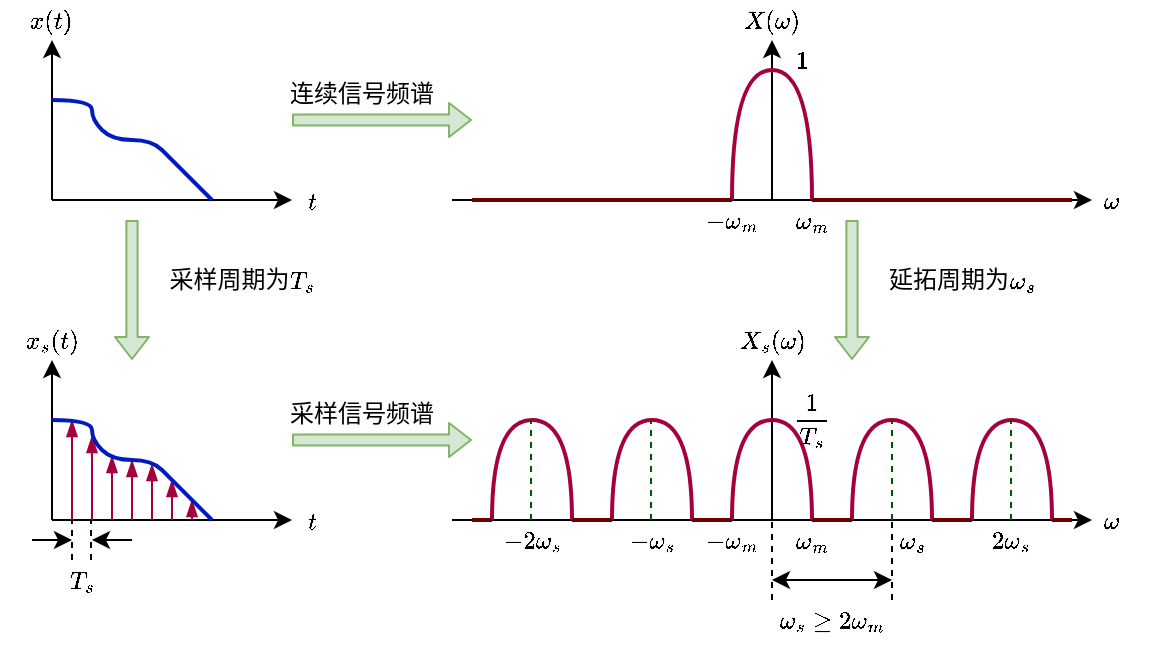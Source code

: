<mxfile version="12.0.2" type="device" pages="1"><diagram id="0b1_GJxsiwpLDWILwqrh" name="Page-1"><mxGraphModel dx="853" dy="449" grid="1" gridSize="10" guides="1" tooltips="1" connect="1" arrows="1" fold="1" page="1" pageScale="1" pageWidth="827" pageHeight="1169" math="1" shadow="0"><root><mxCell id="0"/><mxCell id="1" parent="0"/><mxCell id="SapMOyigcL1GqPXy-j2F-1" value="" style="endArrow=classic;html=1;fontFamily=Lucida Console;" parent="1" edge="1"><mxGeometry width="50" height="50" relative="1" as="geometry"><mxPoint x="200" y="240" as="sourcePoint"/><mxPoint x="200" y="160" as="targetPoint"/></mxGeometry></mxCell><mxCell id="SapMOyigcL1GqPXy-j2F-2" value="" style="endArrow=classic;html=1;fontFamily=Lucida Console;" parent="1" edge="1"><mxGeometry width="50" height="50" relative="1" as="geometry"><mxPoint x="200" y="240" as="sourcePoint"/><mxPoint x="320" y="240" as="targetPoint"/></mxGeometry></mxCell><mxCell id="SapMOyigcL1GqPXy-j2F-3" value="" style="curved=1;endArrow=none;html=1;endFill=0;strokeWidth=2;fillColor=#0050ef;strokeColor=#001DBC;fontFamily=Lucida Console;" parent="1" edge="1"><mxGeometry width="50" height="50" relative="1" as="geometry"><mxPoint x="200" y="190" as="sourcePoint"/><mxPoint x="280" y="240" as="targetPoint"/><Array as="points"><mxPoint x="220" y="190"/><mxPoint x="220" y="200"/><mxPoint x="230" y="210"/><mxPoint x="250" y="210"/><mxPoint x="260" y="220"/></Array></mxGeometry></mxCell><mxCell id="SapMOyigcL1GqPXy-j2F-4" value="" style="endArrow=classic;html=1;fontFamily=Lucida Console;" parent="1" edge="1"><mxGeometry width="50" height="50" relative="1" as="geometry"><mxPoint x="560.0" y="240" as="sourcePoint"/><mxPoint x="560.0" y="160" as="targetPoint"/></mxGeometry></mxCell><mxCell id="SapMOyigcL1GqPXy-j2F-5" value="" style="endArrow=classic;html=1;fontFamily=Lucida Console;" parent="1" edge="1"><mxGeometry width="50" height="50" relative="1" as="geometry"><mxPoint x="400" y="240" as="sourcePoint"/><mxPoint x="720" y="240" as="targetPoint"/></mxGeometry></mxCell><mxCell id="SapMOyigcL1GqPXy-j2F-6" value="" style="curved=1;endArrow=none;html=1;endFill=0;strokeWidth=2;fillColor=#d80073;strokeColor=#A50040;fontFamily=Lucida Console;" parent="1" edge="1"><mxGeometry width="50" height="50" relative="1" as="geometry"><mxPoint x="540" y="240" as="sourcePoint"/><mxPoint x="580" y="240" as="targetPoint"/><Array as="points"><mxPoint x="540" y="175"/><mxPoint x="580" y="175"/></Array></mxGeometry></mxCell><mxCell id="SapMOyigcL1GqPXy-j2F-7" value="" style="endArrow=classic;html=1;fontFamily=Lucida Console;" parent="1" edge="1"><mxGeometry width="50" height="50" relative="1" as="geometry"><mxPoint x="200" y="400" as="sourcePoint"/><mxPoint x="200" y="320" as="targetPoint"/></mxGeometry></mxCell><mxCell id="SapMOyigcL1GqPXy-j2F-8" value="" style="endArrow=classic;html=1;fontFamily=Lucida Console;" parent="1" edge="1"><mxGeometry width="50" height="50" relative="1" as="geometry"><mxPoint x="200" y="400" as="sourcePoint"/><mxPoint x="320" y="400" as="targetPoint"/></mxGeometry></mxCell><mxCell id="SapMOyigcL1GqPXy-j2F-10" value="" style="endArrow=classic;html=1;fontFamily=Lucida Console;" parent="1" edge="1"><mxGeometry width="50" height="50" relative="1" as="geometry"><mxPoint x="560" y="400" as="sourcePoint"/><mxPoint x="560" y="320" as="targetPoint"/></mxGeometry></mxCell><mxCell id="SapMOyigcL1GqPXy-j2F-11" value="" style="endArrow=classic;html=1;fontFamily=Lucida Console;" parent="1" edge="1"><mxGeometry width="50" height="50" relative="1" as="geometry"><mxPoint x="400" y="400" as="sourcePoint"/><mxPoint x="720" y="400" as="targetPoint"/></mxGeometry></mxCell><mxCell id="SapMOyigcL1GqPXy-j2F-12" value="" style="curved=1;endArrow=none;html=1;endFill=0;strokeWidth=2;fillColor=#d80073;strokeColor=#A50040;fontFamily=Lucida Console;" parent="1" edge="1"><mxGeometry width="50" height="50" relative="1" as="geometry"><mxPoint x="540" y="400" as="sourcePoint"/><mxPoint x="580" y="400" as="targetPoint"/><Array as="points"><mxPoint x="540" y="350"/><mxPoint x="580" y="350"/></Array></mxGeometry></mxCell><mxCell id="SapMOyigcL1GqPXy-j2F-13" value="&lt;div&gt;$$x(t)$$&lt;/div&gt;" style="text;html=1;strokeColor=none;fillColor=none;align=center;verticalAlign=middle;whiteSpace=wrap;rounded=0;fontFamily=Verdana;" parent="1" vertex="1"><mxGeometry x="180" y="140" width="40" height="20" as="geometry"/></mxCell><mxCell id="SapMOyigcL1GqPXy-j2F-15" value="$$x_s(t)$$" style="text;html=1;strokeColor=none;fillColor=none;align=center;verticalAlign=middle;whiteSpace=wrap;rounded=0;fontFamily=Verdana;" parent="1" vertex="1"><mxGeometry x="180" y="300" width="40" height="20" as="geometry"/></mxCell><mxCell id="SapMOyigcL1GqPXy-j2F-16" value="$$t$$" style="text;html=1;strokeColor=none;fillColor=none;align=center;verticalAlign=middle;whiteSpace=wrap;rounded=0;fontFamily=Verdana;" parent="1" vertex="1"><mxGeometry x="320" y="230" width="20" height="20" as="geometry"/></mxCell><mxCell id="SapMOyigcL1GqPXy-j2F-19" value="$$t$$" style="text;html=1;strokeColor=none;fillColor=none;align=center;verticalAlign=middle;whiteSpace=wrap;rounded=0;fontFamily=Verdana;" parent="1" vertex="1"><mxGeometry x="320" y="390" width="20" height="20" as="geometry"/></mxCell><mxCell id="SapMOyigcL1GqPXy-j2F-20" value="$$X(\omega)$$" style="text;html=1;strokeColor=none;fillColor=none;align=center;verticalAlign=middle;whiteSpace=wrap;rounded=0;fontFamily=Verdana;" parent="1" vertex="1"><mxGeometry x="540" y="140" width="40" height="20" as="geometry"/></mxCell><mxCell id="SapMOyigcL1GqPXy-j2F-21" value="$$\omega$$" style="text;html=1;strokeColor=none;fillColor=none;align=center;verticalAlign=middle;whiteSpace=wrap;rounded=0;fontFamily=Verdana;" parent="1" vertex="1"><mxGeometry x="720" y="230" width="20" height="20" as="geometry"/></mxCell><mxCell id="SapMOyigcL1GqPXy-j2F-22" value="$$\omega$$" style="text;html=1;strokeColor=none;fillColor=none;align=center;verticalAlign=middle;whiteSpace=wrap;rounded=0;fontFamily=Verdana;" parent="1" vertex="1"><mxGeometry x="720" y="390" width="20" height="20" as="geometry"/></mxCell><mxCell id="SapMOyigcL1GqPXy-j2F-23" value="$$X_s(\omega)$$" style="text;html=1;strokeColor=none;fillColor=none;align=center;verticalAlign=middle;whiteSpace=wrap;rounded=0;fontFamily=Verdana;" parent="1" vertex="1"><mxGeometry x="540" y="300" width="40" height="20" as="geometry"/></mxCell><mxCell id="SapMOyigcL1GqPXy-j2F-24" value="$$\omega_m$$" style="text;html=1;strokeColor=none;fillColor=none;align=center;verticalAlign=middle;whiteSpace=wrap;rounded=0;fontFamily=Verdana;" parent="1" vertex="1"><mxGeometry x="570" y="240" width="20" height="20" as="geometry"/></mxCell><mxCell id="SapMOyigcL1GqPXy-j2F-25" value="$$-\omega_m$$" style="text;html=1;strokeColor=none;fillColor=none;align=center;verticalAlign=middle;whiteSpace=wrap;rounded=0;fontFamily=Verdana;" parent="1" vertex="1"><mxGeometry x="530" y="240" width="20" height="20" as="geometry"/></mxCell><mxCell id="SapMOyigcL1GqPXy-j2F-26" value="$$\omega_m$$" style="text;html=1;strokeColor=none;fillColor=none;align=center;verticalAlign=middle;whiteSpace=wrap;rounded=0;fontFamily=Verdana;" parent="1" vertex="1"><mxGeometry x="570" y="400" width="20" height="20" as="geometry"/></mxCell><mxCell id="SapMOyigcL1GqPXy-j2F-27" value="$$-\omega_m$$" style="text;html=1;strokeColor=none;fillColor=none;align=center;verticalAlign=middle;whiteSpace=wrap;rounded=0;fontFamily=Verdana;" parent="1" vertex="1"><mxGeometry x="530" y="400" width="20" height="20" as="geometry"/></mxCell><mxCell id="SapMOyigcL1GqPXy-j2F-28" value="" style="curved=1;endArrow=none;html=1;endFill=0;strokeWidth=2;fillColor=#d80073;strokeColor=#A50040;fontFamily=Lucida Console;" parent="1" edge="1"><mxGeometry width="50" height="50" relative="1" as="geometry"><mxPoint x="600" y="400.0" as="sourcePoint"/><mxPoint x="640" y="400.0" as="targetPoint"/><Array as="points"><mxPoint x="600" y="350"/><mxPoint x="640" y="350"/></Array></mxGeometry></mxCell><mxCell id="SapMOyigcL1GqPXy-j2F-29" value="" style="curved=1;endArrow=none;html=1;endFill=0;strokeWidth=2;fillColor=#d80073;strokeColor=#A50040;fontFamily=Lucida Console;" parent="1" edge="1"><mxGeometry width="50" height="50" relative="1" as="geometry"><mxPoint x="660" y="400.0" as="sourcePoint"/><mxPoint x="700" y="400.0" as="targetPoint"/><Array as="points"><mxPoint x="660" y="350"/><mxPoint x="700" y="350"/></Array></mxGeometry></mxCell><mxCell id="SapMOyigcL1GqPXy-j2F-30" value="" style="curved=1;endArrow=none;html=1;endFill=0;strokeWidth=2;fillColor=#d80073;strokeColor=#A50040;fontFamily=Lucida Console;" parent="1" edge="1"><mxGeometry width="50" height="50" relative="1" as="geometry"><mxPoint x="420" y="400.0" as="sourcePoint"/><mxPoint x="460" y="400.0" as="targetPoint"/><Array as="points"><mxPoint x="420" y="350"/><mxPoint x="460" y="350"/></Array></mxGeometry></mxCell><mxCell id="SapMOyigcL1GqPXy-j2F-31" value="" style="curved=1;endArrow=none;html=1;endFill=0;strokeWidth=2;fillColor=#d80073;strokeColor=#A50040;fontFamily=Lucida Console;" parent="1" edge="1"><mxGeometry width="50" height="50" relative="1" as="geometry"><mxPoint x="480" y="400.0" as="sourcePoint"/><mxPoint x="520" y="400.0" as="targetPoint"/><Array as="points"><mxPoint x="480" y="350"/><mxPoint x="520" y="350"/></Array></mxGeometry></mxCell><mxCell id="SapMOyigcL1GqPXy-j2F-32" value="$$\omega_s$$" style="text;html=1;strokeColor=none;fillColor=none;align=center;verticalAlign=middle;whiteSpace=wrap;rounded=0;fontFamily=Verdana;" parent="1" vertex="1"><mxGeometry x="620" y="400" width="20" height="20" as="geometry"/></mxCell><mxCell id="SapMOyigcL1GqPXy-j2F-33" value="$$2\omega_s$$" style="text;html=1;strokeColor=none;fillColor=none;align=center;verticalAlign=middle;whiteSpace=wrap;rounded=0;fontFamily=Verdana;" parent="1" vertex="1"><mxGeometry x="670" y="400" width="20" height="20" as="geometry"/></mxCell><mxCell id="SapMOyigcL1GqPXy-j2F-34" value="$$-2\omega_s$$" style="text;html=1;strokeColor=none;fillColor=none;align=center;verticalAlign=middle;whiteSpace=wrap;rounded=0;fontFamily=Verdana;" parent="1" vertex="1"><mxGeometry x="430" y="400" width="20" height="20" as="geometry"/></mxCell><mxCell id="SapMOyigcL1GqPXy-j2F-35" value="$$-\omega_s$$" style="text;html=1;strokeColor=none;fillColor=none;align=center;verticalAlign=middle;whiteSpace=wrap;rounded=0;fontFamily=Verdana;" parent="1" vertex="1"><mxGeometry x="490" y="400" width="20" height="20" as="geometry"/></mxCell><mxCell id="SapMOyigcL1GqPXy-j2F-36" value="" style="endArrow=blockThin;html=1;strokeWidth=1;fontFamily=Verdana;fillColor=#d80073;strokeColor=#A50040;endFill=1;" parent="1" edge="1"><mxGeometry width="50" height="50" relative="1" as="geometry"><mxPoint x="210" y="400" as="sourcePoint"/><mxPoint x="210" y="350" as="targetPoint"/></mxGeometry></mxCell><mxCell id="SapMOyigcL1GqPXy-j2F-37" value="" style="endArrow=blockThin;html=1;strokeWidth=1;fontFamily=Verdana;fillColor=#d80073;strokeColor=#A50040;endFill=1;" parent="1" edge="1"><mxGeometry width="50" height="50" relative="1" as="geometry"><mxPoint x="220" y="400" as="sourcePoint"/><mxPoint x="220" y="358" as="targetPoint"/></mxGeometry></mxCell><mxCell id="SapMOyigcL1GqPXy-j2F-38" value="" style="endArrow=blockThin;html=1;strokeWidth=1;fontFamily=Verdana;fillColor=#d80073;strokeColor=#A50040;endFill=1;" parent="1" edge="1"><mxGeometry width="50" height="50" relative="1" as="geometry"><mxPoint x="230" y="400" as="sourcePoint"/><mxPoint x="230" y="368" as="targetPoint"/></mxGeometry></mxCell><mxCell id="SapMOyigcL1GqPXy-j2F-39" value="" style="endArrow=blockThin;html=1;strokeWidth=1;fontFamily=Verdana;fillColor=#d80073;strokeColor=#A50040;endFill=1;" parent="1" edge="1"><mxGeometry width="50" height="50" relative="1" as="geometry"><mxPoint x="240" y="400" as="sourcePoint"/><mxPoint x="240" y="370" as="targetPoint"/></mxGeometry></mxCell><mxCell id="SapMOyigcL1GqPXy-j2F-40" value="" style="endArrow=blockThin;html=1;strokeWidth=1;fontFamily=Verdana;fillColor=#d80073;strokeColor=#A50040;endFill=1;" parent="1" edge="1"><mxGeometry width="50" height="50" relative="1" as="geometry"><mxPoint x="250" y="400" as="sourcePoint"/><mxPoint x="250" y="372" as="targetPoint"/></mxGeometry></mxCell><mxCell id="SapMOyigcL1GqPXy-j2F-41" value="" style="endArrow=blockThin;html=1;strokeWidth=1;fontFamily=Verdana;fillColor=#d80073;strokeColor=#A50040;endFill=1;" parent="1" edge="1"><mxGeometry width="50" height="50" relative="1" as="geometry"><mxPoint x="260" y="400" as="sourcePoint"/><mxPoint x="260.0" y="380" as="targetPoint"/></mxGeometry></mxCell><mxCell id="SapMOyigcL1GqPXy-j2F-42" value="" style="endArrow=blockThin;html=1;strokeWidth=1;fontFamily=Verdana;fillColor=#d80073;strokeColor=#A50040;endFill=1;" parent="1" edge="1"><mxGeometry width="50" height="50" relative="1" as="geometry"><mxPoint x="270" y="400" as="sourcePoint"/><mxPoint x="270.0" y="390" as="targetPoint"/></mxGeometry></mxCell><mxCell id="SapMOyigcL1GqPXy-j2F-9" value="" style="curved=1;endArrow=none;html=1;endFill=0;strokeWidth=2;fillColor=#0050ef;strokeColor=#001DBC;fontFamily=Lucida Console;" parent="1" edge="1"><mxGeometry width="50" height="50" relative="1" as="geometry"><mxPoint x="200" y="350" as="sourcePoint"/><mxPoint x="280" y="400" as="targetPoint"/><Array as="points"><mxPoint x="220" y="350"/><mxPoint x="220" y="360"/><mxPoint x="230" y="370"/><mxPoint x="250" y="370"/><mxPoint x="260" y="380"/></Array></mxGeometry></mxCell><mxCell id="SapMOyigcL1GqPXy-j2F-43" value="" style="endArrow=none;html=1;strokeWidth=1;fontFamily=Verdana;dashed=1;" parent="1" edge="1"><mxGeometry width="50" height="50" relative="1" as="geometry"><mxPoint x="210" y="420" as="sourcePoint"/><mxPoint x="210" y="400" as="targetPoint"/></mxGeometry></mxCell><mxCell id="SapMOyigcL1GqPXy-j2F-44" value="" style="endArrow=none;html=1;strokeWidth=1;fontFamily=Verdana;dashed=1;" parent="1" edge="1"><mxGeometry width="50" height="50" relative="1" as="geometry"><mxPoint x="219.5" y="420" as="sourcePoint"/><mxPoint x="219.5" y="400" as="targetPoint"/></mxGeometry></mxCell><mxCell id="SapMOyigcL1GqPXy-j2F-45" value="" style="endArrow=classic;html=1;strokeWidth=1;fontFamily=Verdana;" parent="1" edge="1"><mxGeometry width="50" height="50" relative="1" as="geometry"><mxPoint x="190" y="410" as="sourcePoint"/><mxPoint x="210" y="410" as="targetPoint"/></mxGeometry></mxCell><mxCell id="SapMOyigcL1GqPXy-j2F-46" value="" style="endArrow=classic;html=1;strokeWidth=1;fontFamily=Verdana;" parent="1" edge="1"><mxGeometry width="50" height="50" relative="1" as="geometry"><mxPoint x="240" y="410" as="sourcePoint"/><mxPoint x="220" y="410" as="targetPoint"/></mxGeometry></mxCell><mxCell id="SapMOyigcL1GqPXy-j2F-47" value="$$T_s$$" style="text;html=1;strokeColor=none;fillColor=none;align=center;verticalAlign=middle;whiteSpace=wrap;rounded=0;fontFamily=Verdana;" parent="1" vertex="1"><mxGeometry x="210" y="420" width="10" height="20" as="geometry"/></mxCell><mxCell id="SapMOyigcL1GqPXy-j2F-49" value="" style="shape=flexArrow;endArrow=classic;html=1;strokeWidth=1;fontFamily=Verdana;endWidth=10.4;endSize=3.332;width=5.6;fillColor=#d5e8d4;strokeColor=#82b366;" parent="1" edge="1"><mxGeometry width="50" height="50" relative="1" as="geometry"><mxPoint x="600" y="250" as="sourcePoint"/><mxPoint x="600" y="320" as="targetPoint"/></mxGeometry></mxCell><mxCell id="SapMOyigcL1GqPXy-j2F-50" value="" style="shape=flexArrow;endArrow=classic;html=1;strokeWidth=1;fontFamily=Verdana;endWidth=10.4;endSize=3.332;width=5.6;fillColor=#d5e8d4;strokeColor=#82b366;" parent="1" edge="1"><mxGeometry width="50" height="50" relative="1" as="geometry"><mxPoint x="240" y="250" as="sourcePoint"/><mxPoint x="240" y="320" as="targetPoint"/></mxGeometry></mxCell><mxCell id="SapMOyigcL1GqPXy-j2F-51" value="采样周期为\(T_s\)" style="text;html=1;strokeColor=none;fillColor=none;align=center;verticalAlign=middle;whiteSpace=wrap;rounded=0;fontFamily=Verdana;" parent="1" vertex="1"><mxGeometry x="250" y="270" width="90" height="20" as="geometry"/></mxCell><mxCell id="SapMOyigcL1GqPXy-j2F-54" value="延拓周期为\(\omega_s\)" style="text;html=1;strokeColor=none;fillColor=none;align=center;verticalAlign=middle;whiteSpace=wrap;rounded=0;fontFamily=Verdana;" parent="1" vertex="1"><mxGeometry x="610" y="270" width="90" height="20" as="geometry"/></mxCell><mxCell id="SapMOyigcL1GqPXy-j2F-55" value="" style="shape=flexArrow;endArrow=classic;html=1;strokeWidth=1;fontFamily=Verdana;endWidth=10.4;endSize=3.332;width=5.6;fillColor=#d5e8d4;strokeColor=#82b366;" parent="1" edge="1"><mxGeometry width="50" height="50" relative="1" as="geometry"><mxPoint x="320" y="200" as="sourcePoint"/><mxPoint x="410" y="200" as="targetPoint"/></mxGeometry></mxCell><mxCell id="SapMOyigcL1GqPXy-j2F-56" value="连续信号频谱" style="text;html=1;strokeColor=none;fillColor=none;align=center;verticalAlign=middle;whiteSpace=wrap;rounded=0;fontFamily=Verdana;" parent="1" vertex="1"><mxGeometry x="310" y="177" width="90" height="20" as="geometry"/></mxCell><mxCell id="SapMOyigcL1GqPXy-j2F-57" value="" style="shape=flexArrow;endArrow=classic;html=1;strokeWidth=1;fontFamily=Verdana;endWidth=10.4;endSize=3.332;width=5.6;fillColor=#d5e8d4;strokeColor=#82b366;" parent="1" edge="1"><mxGeometry width="50" height="50" relative="1" as="geometry"><mxPoint x="320" y="360" as="sourcePoint"/><mxPoint x="410" y="360" as="targetPoint"/></mxGeometry></mxCell><mxCell id="SapMOyigcL1GqPXy-j2F-58" value="采样信号频谱" style="text;html=1;strokeColor=none;fillColor=none;align=center;verticalAlign=middle;whiteSpace=wrap;rounded=0;fontFamily=Verdana;" parent="1" vertex="1"><mxGeometry x="310" y="337" width="90" height="20" as="geometry"/></mxCell><mxCell id="SapMOyigcL1GqPXy-j2F-59" value="" style="endArrow=none;dashed=1;html=1;strokeColor=#005700;strokeWidth=1;fillColor=#008a00;fontFamily=Verdana;" parent="1" edge="1"><mxGeometry width="50" height="50" relative="1" as="geometry"><mxPoint x="620" y="400" as="sourcePoint"/><mxPoint x="620" y="350" as="targetPoint"/></mxGeometry></mxCell><mxCell id="SapMOyigcL1GqPXy-j2F-60" value="" style="endArrow=none;dashed=1;html=1;strokeColor=#005700;strokeWidth=1;fillColor=#008a00;fontFamily=Verdana;" parent="1" edge="1"><mxGeometry width="50" height="50" relative="1" as="geometry"><mxPoint x="679.5" y="400" as="sourcePoint"/><mxPoint x="679.5" y="350" as="targetPoint"/></mxGeometry></mxCell><mxCell id="SapMOyigcL1GqPXy-j2F-61" value="" style="endArrow=none;dashed=1;html=1;strokeColor=#005700;strokeWidth=1;fillColor=#008a00;fontFamily=Verdana;" parent="1" edge="1"><mxGeometry width="50" height="50" relative="1" as="geometry"><mxPoint x="499.5" y="400" as="sourcePoint"/><mxPoint x="499.5" y="350" as="targetPoint"/></mxGeometry></mxCell><mxCell id="SapMOyigcL1GqPXy-j2F-62" value="" style="endArrow=none;dashed=1;html=1;strokeColor=#005700;strokeWidth=1;fillColor=#008a00;fontFamily=Verdana;" parent="1" edge="1"><mxGeometry width="50" height="50" relative="1" as="geometry"><mxPoint x="439.5" y="400" as="sourcePoint"/><mxPoint x="439.5" y="350" as="targetPoint"/></mxGeometry></mxCell><mxCell id="SapMOyigcL1GqPXy-j2F-63" value="$$1$$" style="text;html=1;strokeColor=none;fillColor=none;align=center;verticalAlign=middle;whiteSpace=wrap;rounded=0;fontFamily=Verdana;" parent="1" vertex="1"><mxGeometry x="570" y="160" width="10" height="20" as="geometry"/></mxCell><mxCell id="SapMOyigcL1GqPXy-j2F-64" value="$$\frac{1}{T_s}$$" style="text;html=1;strokeColor=none;fillColor=none;align=center;verticalAlign=middle;whiteSpace=wrap;rounded=0;fontFamily=Verdana;" parent="1" vertex="1"><mxGeometry x="575" y="340" width="10" height="20" as="geometry"/></mxCell><mxCell id="SapMOyigcL1GqPXy-j2F-65" value="" style="endArrow=none;html=1;strokeWidth=1;fontFamily=Verdana;dashed=1;" parent="1" edge="1"><mxGeometry width="50" height="50" relative="1" as="geometry"><mxPoint x="560" y="440" as="sourcePoint"/><mxPoint x="560" y="400" as="targetPoint"/></mxGeometry></mxCell><mxCell id="SapMOyigcL1GqPXy-j2F-66" value="" style="endArrow=none;html=1;strokeWidth=1;fontFamily=Verdana;dashed=1;" parent="1" edge="1"><mxGeometry width="50" height="50" relative="1" as="geometry"><mxPoint x="620" y="440" as="sourcePoint"/><mxPoint x="620" y="400" as="targetPoint"/></mxGeometry></mxCell><mxCell id="SapMOyigcL1GqPXy-j2F-68" value="" style="endArrow=classic;html=1;strokeWidth=1;fontFamily=Verdana;startArrow=classic;startFill=1;" parent="1" edge="1"><mxGeometry width="50" height="50" relative="1" as="geometry"><mxPoint x="560" y="430" as="sourcePoint"/><mxPoint x="620" y="430" as="targetPoint"/></mxGeometry></mxCell><mxCell id="SapMOyigcL1GqPXy-j2F-69" value="$$\omega_s \ge 2\omega_m$$" style="text;html=1;strokeColor=none;fillColor=none;align=center;verticalAlign=middle;whiteSpace=wrap;rounded=0;fontFamily=Verdana;" parent="1" vertex="1"><mxGeometry x="555" y="440" width="70" height="20" as="geometry"/></mxCell><mxCell id="SapMOyigcL1GqPXy-j2F-70" value="" style="endArrow=none;html=1;strokeColor=#6F0000;strokeWidth=2;fillColor=#a20025;fontFamily=Verdana;exitX=0.5;exitY=0;exitDx=0;exitDy=0;" parent="1" source="SapMOyigcL1GqPXy-j2F-24" edge="1"><mxGeometry width="50" height="50" relative="1" as="geometry"><mxPoint x="490" y="140" as="sourcePoint"/><mxPoint x="710" y="240" as="targetPoint"/></mxGeometry></mxCell><mxCell id="SapMOyigcL1GqPXy-j2F-71" value="" style="endArrow=none;html=1;strokeColor=#6F0000;strokeWidth=2;fillColor=#a20025;fontFamily=Verdana;" parent="1" edge="1"><mxGeometry width="50" height="50" relative="1" as="geometry"><mxPoint x="410" y="240" as="sourcePoint"/><mxPoint x="540" y="240" as="targetPoint"/></mxGeometry></mxCell><mxCell id="SapMOyigcL1GqPXy-j2F-72" value="" style="endArrow=none;html=1;strokeColor=#6F0000;strokeWidth=2;fillColor=#a20025;fontFamily=Verdana;" parent="1" edge="1"><mxGeometry width="50" height="50" relative="1" as="geometry"><mxPoint x="460" y="400" as="sourcePoint"/><mxPoint x="480" y="400" as="targetPoint"/></mxGeometry></mxCell><mxCell id="SapMOyigcL1GqPXy-j2F-73" value="" style="endArrow=none;html=1;strokeColor=#6F0000;strokeWidth=2;fillColor=#a20025;fontFamily=Verdana;" parent="1" edge="1"><mxGeometry width="50" height="50" relative="1" as="geometry"><mxPoint x="520" y="400" as="sourcePoint"/><mxPoint x="540" y="400" as="targetPoint"/></mxGeometry></mxCell><mxCell id="SapMOyigcL1GqPXy-j2F-74" value="" style="endArrow=none;html=1;strokeColor=#6F0000;strokeWidth=2;fillColor=#a20025;fontFamily=Verdana;" parent="1" edge="1"><mxGeometry width="50" height="50" relative="1" as="geometry"><mxPoint x="700" y="400" as="sourcePoint"/><mxPoint x="710" y="400" as="targetPoint"/></mxGeometry></mxCell><mxCell id="SapMOyigcL1GqPXy-j2F-75" value="" style="endArrow=none;html=1;strokeColor=#6F0000;strokeWidth=2;fillColor=#a20025;fontFamily=Verdana;" parent="1" edge="1"><mxGeometry width="50" height="50" relative="1" as="geometry"><mxPoint x="410" y="400" as="sourcePoint"/><mxPoint x="420" y="400" as="targetPoint"/></mxGeometry></mxCell><mxCell id="SapMOyigcL1GqPXy-j2F-76" value="" style="endArrow=none;html=1;strokeColor=#6F0000;strokeWidth=2;fillColor=#a20025;fontFamily=Verdana;" parent="1" edge="1"><mxGeometry width="50" height="50" relative="1" as="geometry"><mxPoint x="640" y="400" as="sourcePoint"/><mxPoint x="660" y="400" as="targetPoint"/></mxGeometry></mxCell><mxCell id="SapMOyigcL1GqPXy-j2F-77" value="" style="endArrow=none;html=1;strokeColor=#6F0000;strokeWidth=2;fillColor=#a20025;fontFamily=Verdana;" parent="1" edge="1"><mxGeometry width="50" height="50" relative="1" as="geometry"><mxPoint x="580" y="400" as="sourcePoint"/><mxPoint x="600" y="400" as="targetPoint"/></mxGeometry></mxCell></root></mxGraphModel></diagram></mxfile>